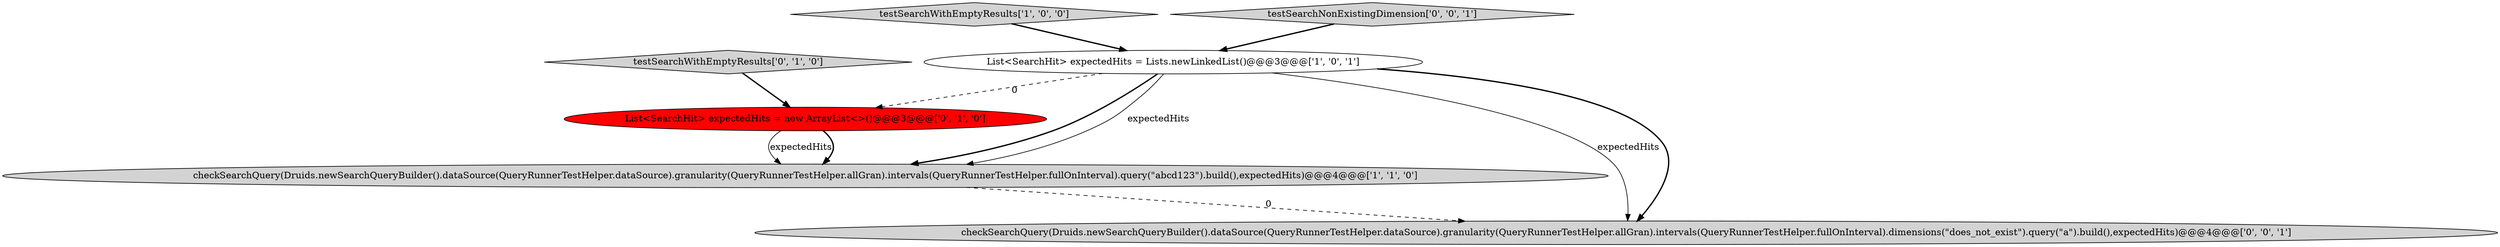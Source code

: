digraph {
2 [style = filled, label = "List<SearchHit> expectedHits = Lists.newLinkedList()@@@3@@@['1', '0', '1']", fillcolor = white, shape = ellipse image = "AAA0AAABBB1BBB"];
3 [style = filled, label = "List<SearchHit> expectedHits = new ArrayList<>()@@@3@@@['0', '1', '0']", fillcolor = red, shape = ellipse image = "AAA1AAABBB2BBB"];
1 [style = filled, label = "testSearchWithEmptyResults['1', '0', '0']", fillcolor = lightgray, shape = diamond image = "AAA0AAABBB1BBB"];
5 [style = filled, label = "testSearchNonExistingDimension['0', '0', '1']", fillcolor = lightgray, shape = diamond image = "AAA0AAABBB3BBB"];
4 [style = filled, label = "testSearchWithEmptyResults['0', '1', '0']", fillcolor = lightgray, shape = diamond image = "AAA0AAABBB2BBB"];
0 [style = filled, label = "checkSearchQuery(Druids.newSearchQueryBuilder().dataSource(QueryRunnerTestHelper.dataSource).granularity(QueryRunnerTestHelper.allGran).intervals(QueryRunnerTestHelper.fullOnInterval).query(\"abcd123\").build(),expectedHits)@@@4@@@['1', '1', '0']", fillcolor = lightgray, shape = ellipse image = "AAA0AAABBB1BBB"];
6 [style = filled, label = "checkSearchQuery(Druids.newSearchQueryBuilder().dataSource(QueryRunnerTestHelper.dataSource).granularity(QueryRunnerTestHelper.allGran).intervals(QueryRunnerTestHelper.fullOnInterval).dimensions(\"does_not_exist\").query(\"a\").build(),expectedHits)@@@4@@@['0', '0', '1']", fillcolor = lightgray, shape = ellipse image = "AAA0AAABBB3BBB"];
4->3 [style = bold, label=""];
5->2 [style = bold, label=""];
1->2 [style = bold, label=""];
2->0 [style = bold, label=""];
3->0 [style = solid, label="expectedHits"];
2->3 [style = dashed, label="0"];
2->0 [style = solid, label="expectedHits"];
2->6 [style = solid, label="expectedHits"];
2->6 [style = bold, label=""];
3->0 [style = bold, label=""];
0->6 [style = dashed, label="0"];
}
